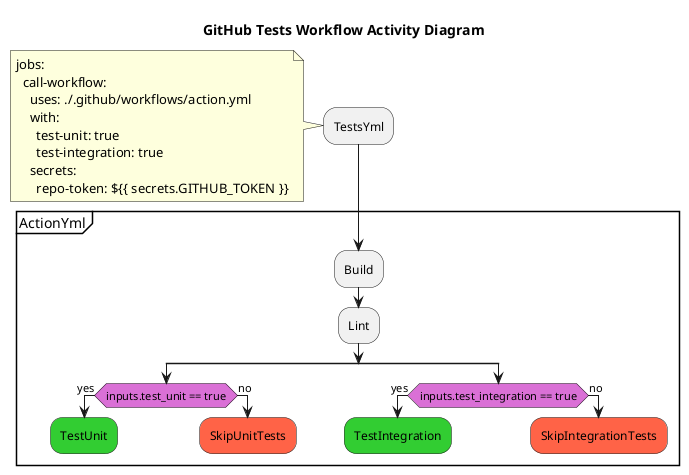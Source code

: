 @startuml

title GitHub Tests Workflow Activity Diagram

:TestsYml;
note
jobs:
  call-workflow:
    uses: ./.github/workflows/action.yml
    with:
      test-unit: true
      test-integration: true
    secrets:
      repo-token: ${{ secrets.GITHUB_TOKEN }}
end note

partition "ActionYml" {
    :Build;

    :Lint;
    skinparam ActivityDiamondBackgroundColor orchid
    split
        if (inputs.test_unit == true) then (yes)
            #limegreen:TestUnit;
        else (no)
            #tomato:SkipUnitTests;
        endif

        kill;
    split again
        if (inputs.test_integration == true) then (yes)
            #limegreen:TestIntegration;
        else (no)
            #tomato:SkipIntegrationTests;
        endif

        kill;
    end split
}

@enduml
